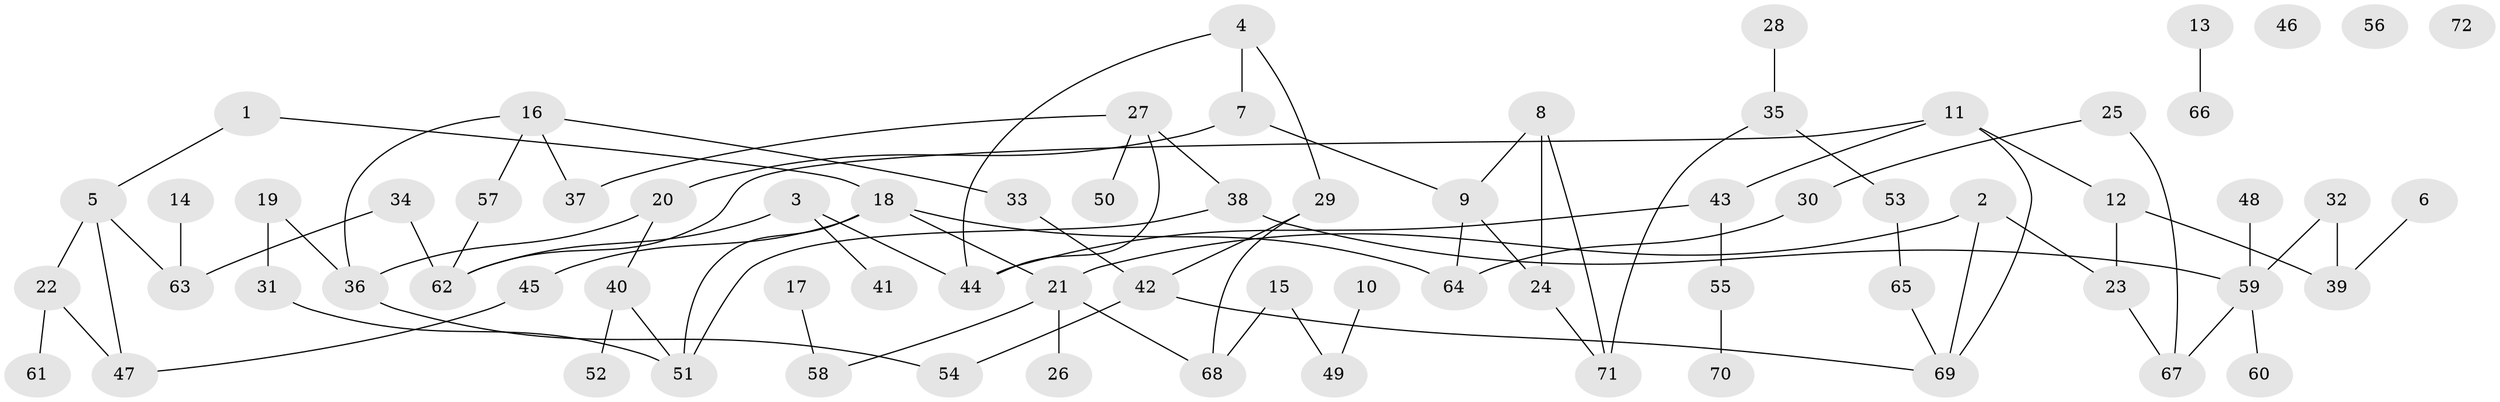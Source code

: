 // Generated by graph-tools (version 1.1) at 2025/25/03/09/25 03:25:16]
// undirected, 72 vertices, 88 edges
graph export_dot {
graph [start="1"]
  node [color=gray90,style=filled];
  1;
  2;
  3;
  4;
  5;
  6;
  7;
  8;
  9;
  10;
  11;
  12;
  13;
  14;
  15;
  16;
  17;
  18;
  19;
  20;
  21;
  22;
  23;
  24;
  25;
  26;
  27;
  28;
  29;
  30;
  31;
  32;
  33;
  34;
  35;
  36;
  37;
  38;
  39;
  40;
  41;
  42;
  43;
  44;
  45;
  46;
  47;
  48;
  49;
  50;
  51;
  52;
  53;
  54;
  55;
  56;
  57;
  58;
  59;
  60;
  61;
  62;
  63;
  64;
  65;
  66;
  67;
  68;
  69;
  70;
  71;
  72;
  1 -- 5;
  1 -- 18;
  2 -- 21;
  2 -- 23;
  2 -- 69;
  3 -- 41;
  3 -- 44;
  3 -- 62;
  4 -- 7;
  4 -- 29;
  4 -- 44;
  5 -- 22;
  5 -- 47;
  5 -- 63;
  6 -- 39;
  7 -- 9;
  7 -- 20;
  8 -- 9;
  8 -- 24;
  8 -- 71;
  9 -- 24;
  9 -- 64;
  10 -- 49;
  11 -- 12;
  11 -- 43;
  11 -- 62;
  11 -- 69;
  12 -- 23;
  12 -- 39;
  13 -- 66;
  14 -- 63;
  15 -- 49;
  15 -- 68;
  16 -- 33;
  16 -- 36;
  16 -- 37;
  16 -- 57;
  17 -- 58;
  18 -- 21;
  18 -- 45;
  18 -- 51;
  18 -- 64;
  19 -- 31;
  19 -- 36;
  20 -- 36;
  20 -- 40;
  21 -- 26;
  21 -- 58;
  21 -- 68;
  22 -- 47;
  22 -- 61;
  23 -- 67;
  24 -- 71;
  25 -- 30;
  25 -- 67;
  27 -- 37;
  27 -- 38;
  27 -- 44;
  27 -- 50;
  28 -- 35;
  29 -- 42;
  29 -- 68;
  30 -- 64;
  31 -- 51;
  32 -- 39;
  32 -- 59;
  33 -- 42;
  34 -- 62;
  34 -- 63;
  35 -- 53;
  35 -- 71;
  36 -- 54;
  38 -- 51;
  38 -- 59;
  40 -- 51;
  40 -- 52;
  42 -- 54;
  42 -- 69;
  43 -- 44;
  43 -- 55;
  45 -- 47;
  48 -- 59;
  53 -- 65;
  55 -- 70;
  57 -- 62;
  59 -- 60;
  59 -- 67;
  65 -- 69;
}
